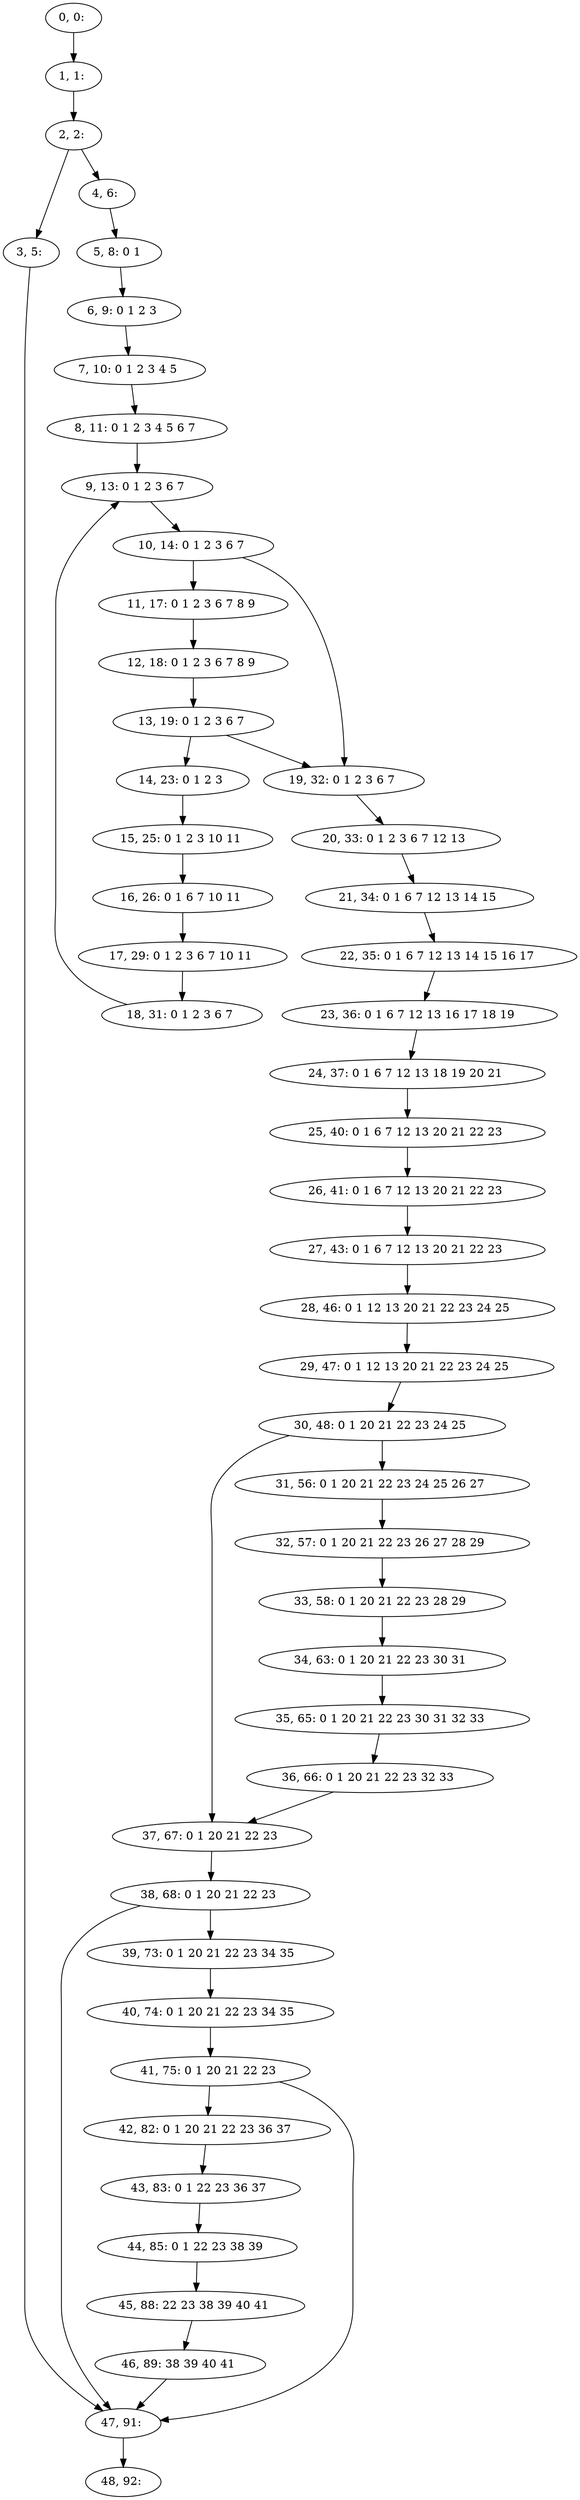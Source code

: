 digraph G {
0[label="0, 0: "];
1[label="1, 1: "];
2[label="2, 2: "];
3[label="3, 5: "];
4[label="4, 6: "];
5[label="5, 8: 0 1 "];
6[label="6, 9: 0 1 2 3 "];
7[label="7, 10: 0 1 2 3 4 5 "];
8[label="8, 11: 0 1 2 3 4 5 6 7 "];
9[label="9, 13: 0 1 2 3 6 7 "];
10[label="10, 14: 0 1 2 3 6 7 "];
11[label="11, 17: 0 1 2 3 6 7 8 9 "];
12[label="12, 18: 0 1 2 3 6 7 8 9 "];
13[label="13, 19: 0 1 2 3 6 7 "];
14[label="14, 23: 0 1 2 3 "];
15[label="15, 25: 0 1 2 3 10 11 "];
16[label="16, 26: 0 1 6 7 10 11 "];
17[label="17, 29: 0 1 2 3 6 7 10 11 "];
18[label="18, 31: 0 1 2 3 6 7 "];
19[label="19, 32: 0 1 2 3 6 7 "];
20[label="20, 33: 0 1 2 3 6 7 12 13 "];
21[label="21, 34: 0 1 6 7 12 13 14 15 "];
22[label="22, 35: 0 1 6 7 12 13 14 15 16 17 "];
23[label="23, 36: 0 1 6 7 12 13 16 17 18 19 "];
24[label="24, 37: 0 1 6 7 12 13 18 19 20 21 "];
25[label="25, 40: 0 1 6 7 12 13 20 21 22 23 "];
26[label="26, 41: 0 1 6 7 12 13 20 21 22 23 "];
27[label="27, 43: 0 1 6 7 12 13 20 21 22 23 "];
28[label="28, 46: 0 1 12 13 20 21 22 23 24 25 "];
29[label="29, 47: 0 1 12 13 20 21 22 23 24 25 "];
30[label="30, 48: 0 1 20 21 22 23 24 25 "];
31[label="31, 56: 0 1 20 21 22 23 24 25 26 27 "];
32[label="32, 57: 0 1 20 21 22 23 26 27 28 29 "];
33[label="33, 58: 0 1 20 21 22 23 28 29 "];
34[label="34, 63: 0 1 20 21 22 23 30 31 "];
35[label="35, 65: 0 1 20 21 22 23 30 31 32 33 "];
36[label="36, 66: 0 1 20 21 22 23 32 33 "];
37[label="37, 67: 0 1 20 21 22 23 "];
38[label="38, 68: 0 1 20 21 22 23 "];
39[label="39, 73: 0 1 20 21 22 23 34 35 "];
40[label="40, 74: 0 1 20 21 22 23 34 35 "];
41[label="41, 75: 0 1 20 21 22 23 "];
42[label="42, 82: 0 1 20 21 22 23 36 37 "];
43[label="43, 83: 0 1 22 23 36 37 "];
44[label="44, 85: 0 1 22 23 38 39 "];
45[label="45, 88: 22 23 38 39 40 41 "];
46[label="46, 89: 38 39 40 41 "];
47[label="47, 91: "];
48[label="48, 92: "];
0->1 ;
1->2 ;
2->3 ;
2->4 ;
3->47 ;
4->5 ;
5->6 ;
6->7 ;
7->8 ;
8->9 ;
9->10 ;
10->11 ;
10->19 ;
11->12 ;
12->13 ;
13->14 ;
13->19 ;
14->15 ;
15->16 ;
16->17 ;
17->18 ;
18->9 ;
19->20 ;
20->21 ;
21->22 ;
22->23 ;
23->24 ;
24->25 ;
25->26 ;
26->27 ;
27->28 ;
28->29 ;
29->30 ;
30->31 ;
30->37 ;
31->32 ;
32->33 ;
33->34 ;
34->35 ;
35->36 ;
36->37 ;
37->38 ;
38->39 ;
38->47 ;
39->40 ;
40->41 ;
41->42 ;
41->47 ;
42->43 ;
43->44 ;
44->45 ;
45->46 ;
46->47 ;
47->48 ;
}
